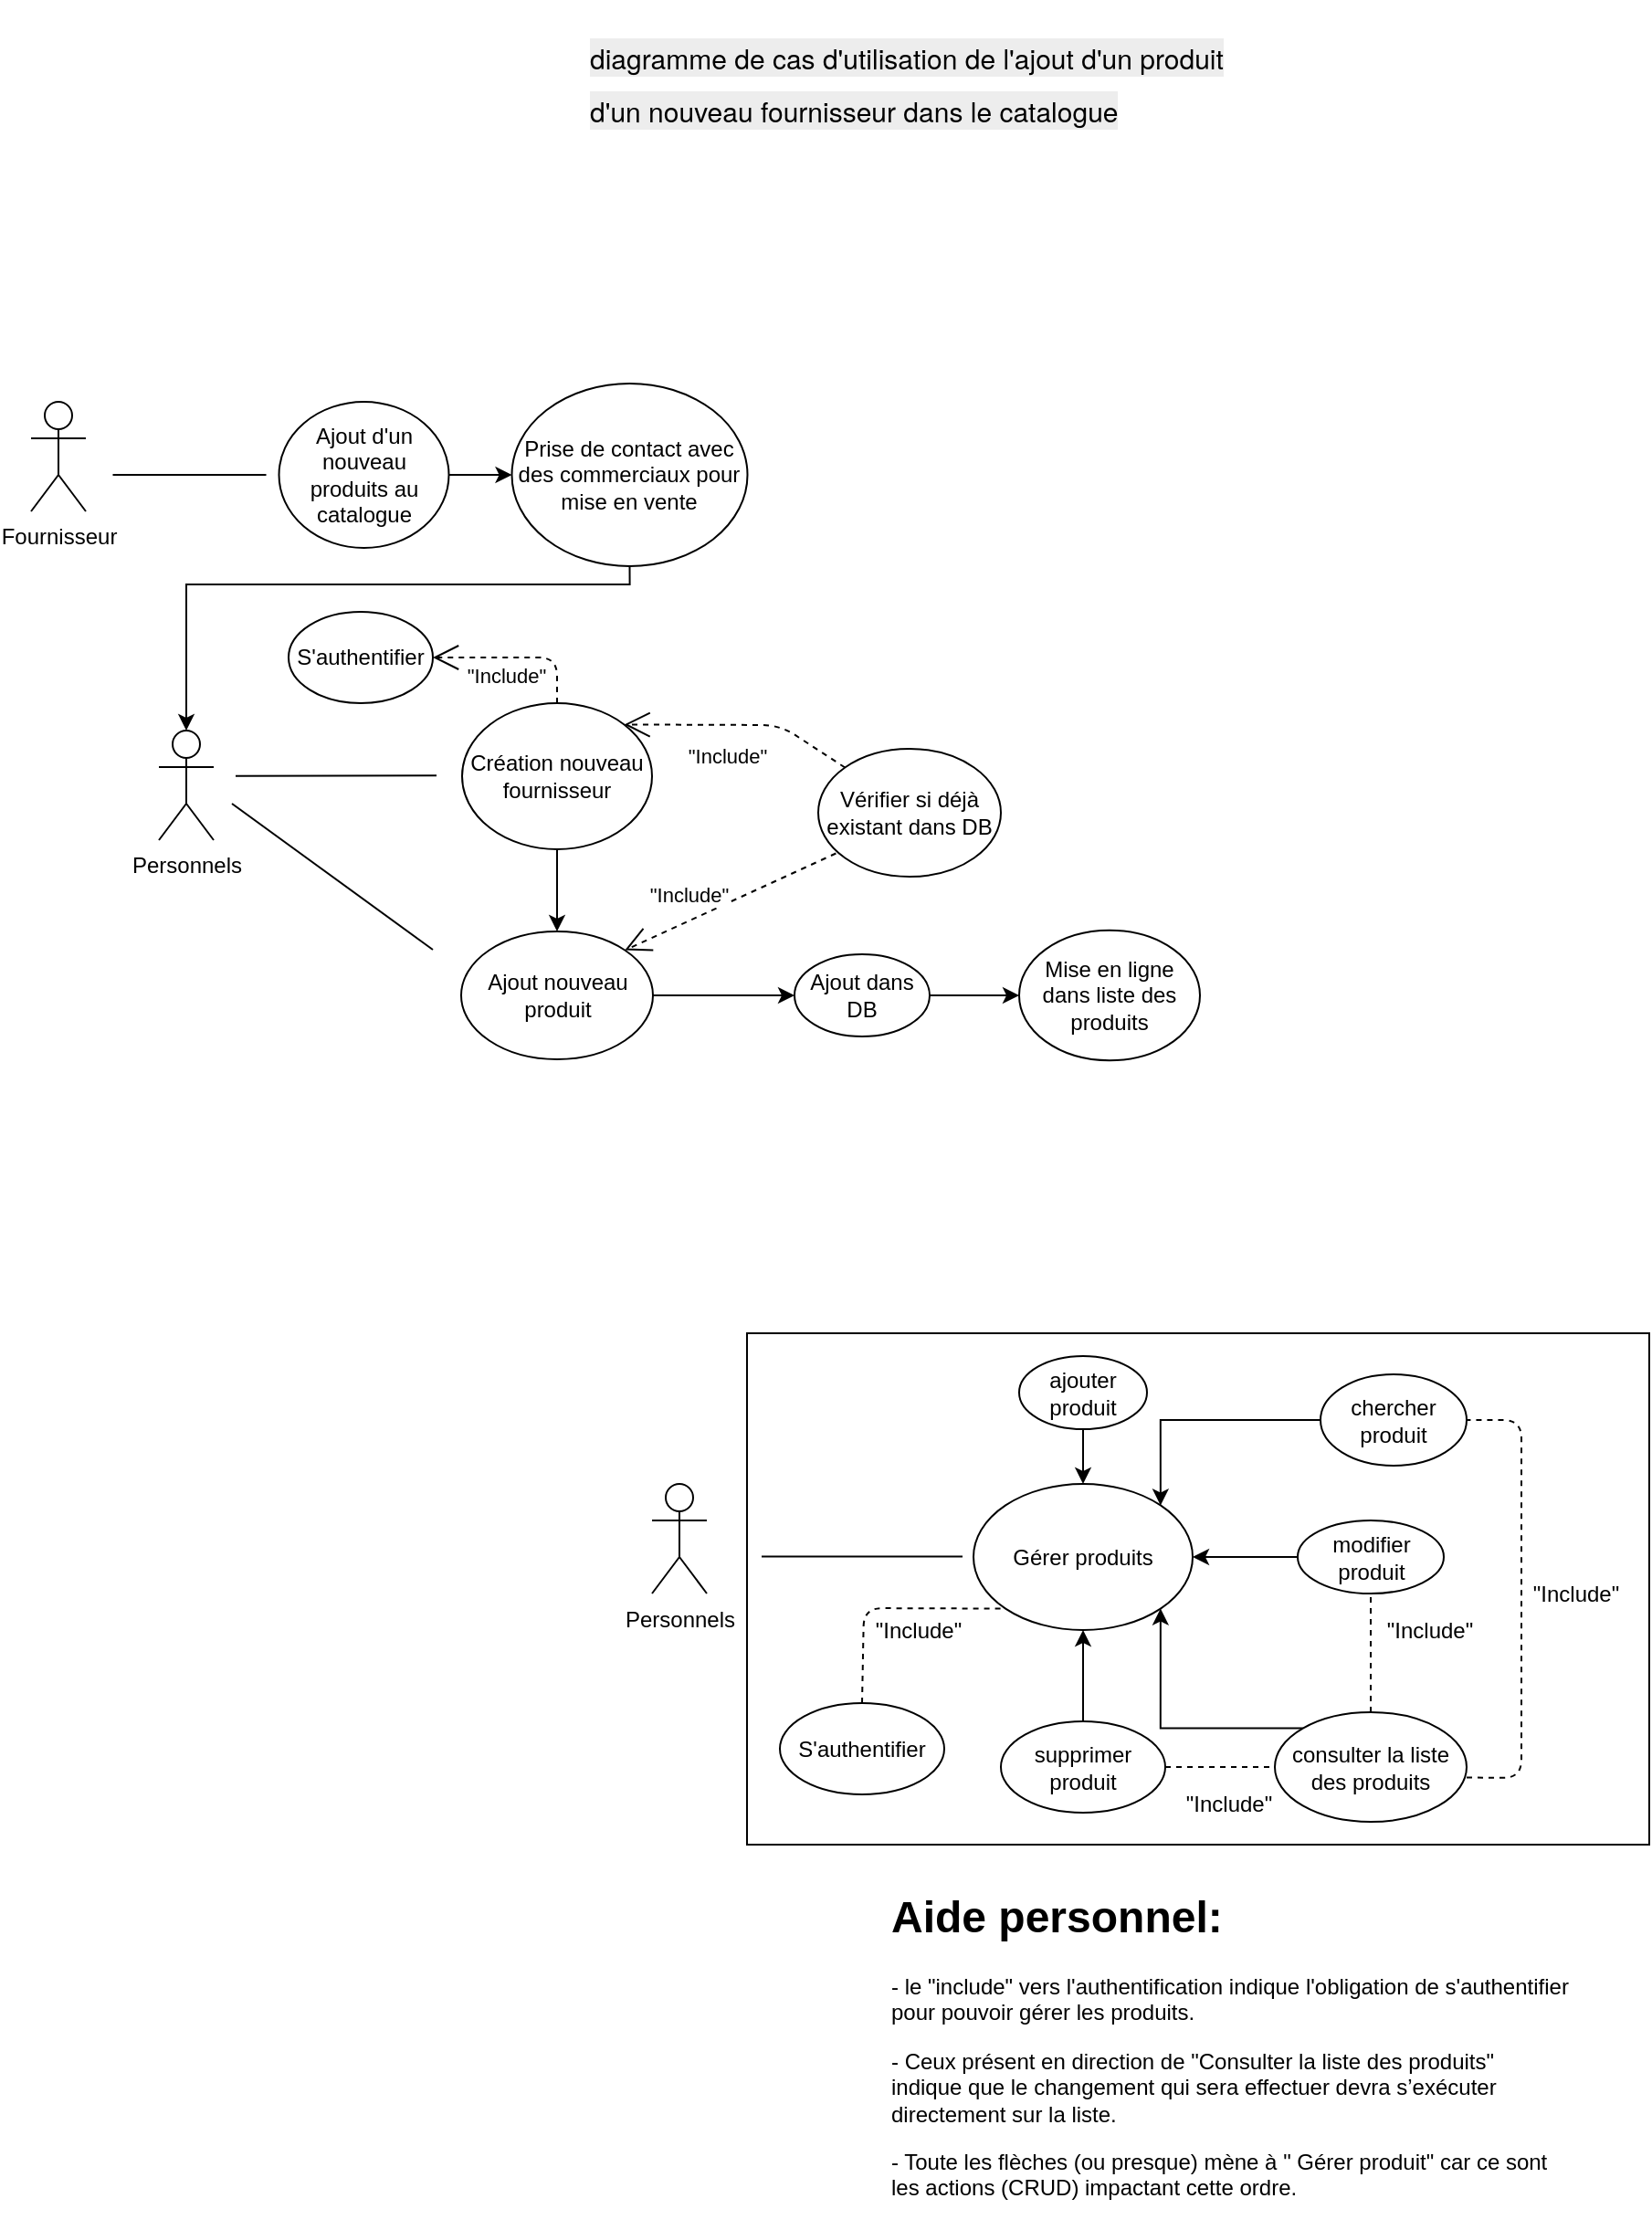 <mxfile version="12.9.8" type="device"><diagram id="XnaldSU0xr0UdH29Sw-9" name="Page-1"><mxGraphModel dx="1640" dy="1604" grid="1" gridSize="10" guides="1" tooltips="1" connect="1" arrows="1" fold="1" page="1" pageScale="1" pageWidth="827" pageHeight="1169" math="0" shadow="0"><root><mxCell id="0"/><mxCell id="1" parent="0"/><mxCell id="Xc7X85sQvAay2hbEUfKo-37" value="Personnels" style="shape=umlActor;verticalLabelPosition=bottom;labelBackgroundColor=#ffffff;verticalAlign=top;html=1;outlineConnect=0;" parent="1" vertex="1"><mxGeometry x="20" y="552.5" width="30" height="60" as="geometry"/></mxCell><mxCell id="bXSsqLZKXft0pAJE5yca-9" value="Gérer produits" style="ellipse;whiteSpace=wrap;html=1;" vertex="1" parent="1"><mxGeometry x="196" y="552.5" width="120" height="80" as="geometry"/></mxCell><mxCell id="bXSsqLZKXft0pAJE5yca-13" style="edgeStyle=orthogonalEdgeStyle;rounded=0;orthogonalLoop=1;jettySize=auto;html=1;" edge="1" parent="1" source="bXSsqLZKXft0pAJE5yca-10" target="bXSsqLZKXft0pAJE5yca-9"><mxGeometry relative="1" as="geometry"/></mxCell><mxCell id="bXSsqLZKXft0pAJE5yca-10" value="ajouter produit" style="ellipse;whiteSpace=wrap;html=1;" vertex="1" parent="1"><mxGeometry x="221" y="482.5" width="70" height="40" as="geometry"/></mxCell><mxCell id="bXSsqLZKXft0pAJE5yca-16" style="edgeStyle=orthogonalEdgeStyle;rounded=0;orthogonalLoop=1;jettySize=auto;html=1;exitX=0;exitY=0.5;exitDx=0;exitDy=0;entryX=1;entryY=0;entryDx=0;entryDy=0;" edge="1" parent="1" source="bXSsqLZKXft0pAJE5yca-11" target="bXSsqLZKXft0pAJE5yca-9"><mxGeometry relative="1" as="geometry"/></mxCell><mxCell id="bXSsqLZKXft0pAJE5yca-11" value="chercher produit" style="ellipse;whiteSpace=wrap;html=1;" vertex="1" parent="1"><mxGeometry x="386" y="492.5" width="80" height="50" as="geometry"/></mxCell><mxCell id="bXSsqLZKXft0pAJE5yca-30" style="edgeStyle=orthogonalEdgeStyle;rounded=0;orthogonalLoop=1;jettySize=auto;html=1;entryX=1;entryY=0.5;entryDx=0;entryDy=0;" edge="1" parent="1" source="bXSsqLZKXft0pAJE5yca-12" target="bXSsqLZKXft0pAJE5yca-9"><mxGeometry relative="1" as="geometry"/></mxCell><mxCell id="bXSsqLZKXft0pAJE5yca-12" value="modifier produit" style="ellipse;whiteSpace=wrap;html=1;" vertex="1" parent="1"><mxGeometry x="373.5" y="572.5" width="80" height="40" as="geometry"/></mxCell><mxCell id="bXSsqLZKXft0pAJE5yca-31" style="edgeStyle=orthogonalEdgeStyle;rounded=0;orthogonalLoop=1;jettySize=auto;html=1;exitX=0;exitY=0;exitDx=0;exitDy=0;entryX=1;entryY=1;entryDx=0;entryDy=0;" edge="1" parent="1" source="bXSsqLZKXft0pAJE5yca-14" target="bXSsqLZKXft0pAJE5yca-9"><mxGeometry relative="1" as="geometry"/></mxCell><mxCell id="bXSsqLZKXft0pAJE5yca-14" value="consulter la liste des produits" style="ellipse;whiteSpace=wrap;html=1;" vertex="1" parent="1"><mxGeometry x="361" y="677.5" width="105" height="60" as="geometry"/></mxCell><mxCell id="bXSsqLZKXft0pAJE5yca-36" style="edgeStyle=orthogonalEdgeStyle;rounded=0;orthogonalLoop=1;jettySize=auto;html=1;" edge="1" parent="1" source="bXSsqLZKXft0pAJE5yca-15" target="bXSsqLZKXft0pAJE5yca-9"><mxGeometry relative="1" as="geometry"/></mxCell><mxCell id="bXSsqLZKXft0pAJE5yca-15" value="supprimer produit" style="ellipse;whiteSpace=wrap;html=1;" vertex="1" parent="1"><mxGeometry x="211" y="682.5" width="90" height="50" as="geometry"/></mxCell><mxCell id="bXSsqLZKXft0pAJE5yca-21" value="" style="endArrow=none;dashed=1;html=1;entryX=1;entryY=0.5;entryDx=0;entryDy=0;exitX=1;exitY=0.596;exitDx=0;exitDy=0;exitPerimeter=0;" edge="1" parent="1" source="bXSsqLZKXft0pAJE5yca-14" target="bXSsqLZKXft0pAJE5yca-11"><mxGeometry width="50" height="50" relative="1" as="geometry"><mxPoint x="336" y="712.5" as="sourcePoint"/><mxPoint x="386" y="662.5" as="targetPoint"/><Array as="points"><mxPoint x="496" y="713.5"/><mxPoint x="496" y="517.5"/></Array></mxGeometry></mxCell><mxCell id="bXSsqLZKXft0pAJE5yca-22" value="&quot;Include&quot;" style="text;html=1;strokeColor=none;fillColor=none;align=center;verticalAlign=middle;whiteSpace=wrap;rounded=0;" vertex="1" parent="1"><mxGeometry x="506" y="602.5" width="40" height="20" as="geometry"/></mxCell><mxCell id="bXSsqLZKXft0pAJE5yca-23" value="" style="endArrow=none;dashed=1;html=1;entryX=0;entryY=1;entryDx=0;entryDy=0;exitX=0.5;exitY=0;exitDx=0;exitDy=0;" edge="1" parent="1" source="bXSsqLZKXft0pAJE5yca-24" target="bXSsqLZKXft0pAJE5yca-9"><mxGeometry width="50" height="50" relative="1" as="geometry"><mxPoint x="226" y="822.5" as="sourcePoint"/><mxPoint x="276" y="772.5" as="targetPoint"/><Array as="points"><mxPoint x="136" y="620.5"/></Array></mxGeometry></mxCell><mxCell id="bXSsqLZKXft0pAJE5yca-24" value="S'authentifier" style="ellipse;whiteSpace=wrap;html=1;" vertex="1" parent="1"><mxGeometry x="90" y="672.5" width="90" height="50" as="geometry"/></mxCell><mxCell id="bXSsqLZKXft0pAJE5yca-25" value="" style="endArrow=none;dashed=1;html=1;entryX=0.5;entryY=1;entryDx=0;entryDy=0;" edge="1" parent="1" source="bXSsqLZKXft0pAJE5yca-14" target="bXSsqLZKXft0pAJE5yca-12"><mxGeometry width="50" height="50" relative="1" as="geometry"><mxPoint x="336" y="712.5" as="sourcePoint"/><mxPoint x="386" y="662.5" as="targetPoint"/></mxGeometry></mxCell><mxCell id="bXSsqLZKXft0pAJE5yca-26" value="&quot;Include&quot;" style="text;html=1;strokeColor=none;fillColor=none;align=center;verticalAlign=middle;whiteSpace=wrap;rounded=0;" vertex="1" parent="1"><mxGeometry x="316" y="717.5" width="40" height="20" as="geometry"/></mxCell><mxCell id="bXSsqLZKXft0pAJE5yca-27" value="&quot;Include&quot;" style="text;html=1;strokeColor=none;fillColor=none;align=center;verticalAlign=middle;whiteSpace=wrap;rounded=0;" vertex="1" parent="1"><mxGeometry x="426" y="622.5" width="40" height="20" as="geometry"/></mxCell><mxCell id="bXSsqLZKXft0pAJE5yca-28" value="" style="endArrow=none;dashed=1;html=1;entryX=0;entryY=0.5;entryDx=0;entryDy=0;exitX=1;exitY=0.5;exitDx=0;exitDy=0;" edge="1" parent="1" source="bXSsqLZKXft0pAJE5yca-15" target="bXSsqLZKXft0pAJE5yca-14"><mxGeometry width="50" height="50" relative="1" as="geometry"><mxPoint x="431" y="712.5" as="sourcePoint"/><mxPoint x="431" y="662.5" as="targetPoint"/><Array as="points"/></mxGeometry></mxCell><mxCell id="bXSsqLZKXft0pAJE5yca-29" value="&quot;Include&quot;" style="text;html=1;strokeColor=none;fillColor=none;align=center;verticalAlign=middle;whiteSpace=wrap;rounded=0;" vertex="1" parent="1"><mxGeometry x="146" y="622.5" width="40" height="20" as="geometry"/></mxCell><mxCell id="bXSsqLZKXft0pAJE5yca-34" value="&lt;h1&gt;Aide personnel:&lt;/h1&gt;&lt;p&gt;- le &quot;include&quot; vers l'authentification indique l'obligation de s'authentifier pour pouvoir gérer les produits.&lt;/p&gt;&lt;p&gt;- Ceux présent en direction de &quot;Consulter la liste des produits&quot; indique que le changement qui sera effectuer devra s’exécuter directement sur la liste.&lt;/p&gt;&lt;p&gt;- Toute les flèches (ou presque) mène à &quot; Gérer produit&quot; car ce sont les actions (CRUD) impactant cette ordre.&lt;/p&gt;" style="text;html=1;strokeColor=none;fillColor=none;spacing=5;spacingTop=-20;whiteSpace=wrap;overflow=hidden;rounded=0;" vertex="1" parent="1"><mxGeometry x="146" y="770" width="380" height="190" as="geometry"/></mxCell><mxCell id="bXSsqLZKXft0pAJE5yca-35" value="" style="endArrow=none;html=1;" edge="1" parent="1"><mxGeometry width="50" height="50" relative="1" as="geometry"><mxPoint x="80" y="592.3" as="sourcePoint"/><mxPoint x="190" y="592.3" as="targetPoint"/></mxGeometry></mxCell><mxCell id="bXSsqLZKXft0pAJE5yca-53" value="" style="rounded=0;whiteSpace=wrap;html=1;fillColor=none;" vertex="1" parent="1"><mxGeometry x="72" y="470" width="494" height="280" as="geometry"/></mxCell><mxCell id="bXSsqLZKXft0pAJE5yca-55" value="Personnels" style="shape=umlActor;verticalLabelPosition=bottom;labelBackgroundColor=#ffffff;verticalAlign=top;html=1;outlineConnect=0;" vertex="1" parent="1"><mxGeometry x="-250" y="140" width="30" height="60" as="geometry"/></mxCell><mxCell id="bXSsqLZKXft0pAJE5yca-124" style="edgeStyle=orthogonalEdgeStyle;rounded=0;orthogonalLoop=1;jettySize=auto;html=1;entryX=0.5;entryY=0;entryDx=0;entryDy=0;" edge="1" parent="1" source="bXSsqLZKXft0pAJE5yca-56" target="bXSsqLZKXft0pAJE5yca-89"><mxGeometry relative="1" as="geometry"/></mxCell><mxCell id="bXSsqLZKXft0pAJE5yca-56" value="Création nouveau fournisseur" style="ellipse;whiteSpace=wrap;html=1;" vertex="1" parent="1"><mxGeometry x="-84" y="125" width="104" height="80" as="geometry"/></mxCell><mxCell id="bXSsqLZKXft0pAJE5yca-70" value="S'authentifier" style="ellipse;whiteSpace=wrap;html=1;" vertex="1" parent="1"><mxGeometry x="-179" y="75" width="79" height="50" as="geometry"/></mxCell><mxCell id="bXSsqLZKXft0pAJE5yca-76" value="" style="endArrow=none;html=1;" edge="1" parent="1"><mxGeometry width="50" height="50" relative="1" as="geometry"><mxPoint x="-208" y="164.86" as="sourcePoint"/><mxPoint x="-98" y="164.66" as="targetPoint"/></mxGeometry></mxCell><mxCell id="bXSsqLZKXft0pAJE5yca-80" value="&lt;h1&gt;&lt;span style=&quot;font-family: &amp;#34;whitney&amp;#34; , &amp;#34;helvetica neue&amp;#34; , &amp;#34;helvetica&amp;#34; , &amp;#34;arial&amp;#34; , sans-serif ; font-size: 15px ; font-weight: 400 ; background-color: rgba(4 , 4 , 5 , 0.07)&quot;&gt;diagramme de cas d'utilisation de l'ajout d'un produit d'un nouveau fournisseur dans le catalogue&lt;/span&gt;&lt;br&gt;&lt;/h1&gt;" style="text;html=1;strokeColor=none;fillColor=none;spacing=5;spacingTop=-20;whiteSpace=wrap;overflow=hidden;rounded=0;" vertex="1" parent="1"><mxGeometry x="-19" y="-250" width="370" height="70" as="geometry"/></mxCell><mxCell id="bXSsqLZKXft0pAJE5yca-123" value="" style="edgeStyle=orthogonalEdgeStyle;rounded=0;orthogonalLoop=1;jettySize=auto;html=1;" edge="1" parent="1" source="bXSsqLZKXft0pAJE5yca-81" target="bXSsqLZKXft0pAJE5yca-122"><mxGeometry relative="1" as="geometry"/></mxCell><mxCell id="bXSsqLZKXft0pAJE5yca-81" value="Ajout dans DB" style="ellipse;whiteSpace=wrap;html=1;fillColor=none;" vertex="1" parent="1"><mxGeometry x="98" y="262.5" width="74" height="45" as="geometry"/></mxCell><mxCell id="bXSsqLZKXft0pAJE5yca-122" value="Mise en ligne dans liste des produits" style="ellipse;whiteSpace=wrap;html=1;fillColor=none;" vertex="1" parent="1"><mxGeometry x="221" y="249.38" width="99" height="71.25" as="geometry"/></mxCell><mxCell id="bXSsqLZKXft0pAJE5yca-86" value="Vérifier si déjà existant dans DB" style="ellipse;whiteSpace=wrap;html=1;fillColor=none;" vertex="1" parent="1"><mxGeometry x="111" y="150" width="100" height="70" as="geometry"/></mxCell><mxCell id="bXSsqLZKXft0pAJE5yca-104" style="edgeStyle=orthogonalEdgeStyle;rounded=0;orthogonalLoop=1;jettySize=auto;html=1;entryX=0;entryY=0.5;entryDx=0;entryDy=0;" edge="1" parent="1" source="bXSsqLZKXft0pAJE5yca-88" target="bXSsqLZKXft0pAJE5yca-103"><mxGeometry relative="1" as="geometry"/></mxCell><mxCell id="bXSsqLZKXft0pAJE5yca-88" value="Ajout d'un nouveau produits au catalogue" style="ellipse;whiteSpace=wrap;html=1;fillColor=none;" vertex="1" parent="1"><mxGeometry x="-184.25" y="-40" width="93" height="80" as="geometry"/></mxCell><mxCell id="bXSsqLZKXft0pAJE5yca-115" style="edgeStyle=orthogonalEdgeStyle;rounded=0;orthogonalLoop=1;jettySize=auto;html=1;entryX=0;entryY=0.5;entryDx=0;entryDy=0;" edge="1" parent="1" source="bXSsqLZKXft0pAJE5yca-89" target="bXSsqLZKXft0pAJE5yca-81"><mxGeometry relative="1" as="geometry"/></mxCell><mxCell id="bXSsqLZKXft0pAJE5yca-89" value="Ajout nouveau produit" style="ellipse;whiteSpace=wrap;html=1;fillColor=none;" vertex="1" parent="1"><mxGeometry x="-84.5" y="250" width="105" height="70" as="geometry"/></mxCell><mxCell id="bXSsqLZKXft0pAJE5yca-95" value="Fournisseur" style="shape=umlActor;verticalLabelPosition=bottom;labelBackgroundColor=#ffffff;verticalAlign=top;html=1;outlineConnect=0;" vertex="1" parent="1"><mxGeometry x="-320" y="-40" width="30" height="60" as="geometry"/></mxCell><mxCell id="bXSsqLZKXft0pAJE5yca-98" value="" style="endArrow=none;html=1;" edge="1" parent="1"><mxGeometry width="50" height="50" relative="1" as="geometry"><mxPoint x="-191.25" as="sourcePoint"/><mxPoint x="-275.25" as="targetPoint"/></mxGeometry></mxCell><mxCell id="bXSsqLZKXft0pAJE5yca-120" style="edgeStyle=orthogonalEdgeStyle;rounded=0;orthogonalLoop=1;jettySize=auto;html=1;" edge="1" parent="1" source="bXSsqLZKXft0pAJE5yca-103" target="bXSsqLZKXft0pAJE5yca-55"><mxGeometry relative="1" as="geometry"><Array as="points"><mxPoint x="8" y="60"/><mxPoint x="-235" y="60"/></Array></mxGeometry></mxCell><mxCell id="bXSsqLZKXft0pAJE5yca-103" value="Prise de contact avec des commerciaux pour mise en vente" style="ellipse;whiteSpace=wrap;html=1;fillColor=none;" vertex="1" parent="1"><mxGeometry x="-56.75" y="-50" width="129" height="100" as="geometry"/></mxCell><mxCell id="bXSsqLZKXft0pAJE5yca-105" value="&quot;Include&quot;" style="endArrow=open;endSize=12;dashed=1;html=1;exitX=0.5;exitY=0;exitDx=0;exitDy=0;entryX=1;entryY=0.5;entryDx=0;entryDy=0;" edge="1" parent="1" source="bXSsqLZKXft0pAJE5yca-56" target="bXSsqLZKXft0pAJE5yca-70"><mxGeometry x="0.14" y="10" width="160" relative="1" as="geometry"><mxPoint x="-82.5" y="230" as="sourcePoint"/><mxPoint x="-100" y="115" as="targetPoint"/><Array as="points"><mxPoint x="-32" y="100"/></Array><mxPoint as="offset"/></mxGeometry></mxCell><mxCell id="bXSsqLZKXft0pAJE5yca-117" value="" style="endArrow=none;html=1;" edge="1" parent="1"><mxGeometry width="50" height="50" relative="1" as="geometry"><mxPoint x="-210" y="180" as="sourcePoint"/><mxPoint x="-100" y="260" as="targetPoint"/></mxGeometry></mxCell><mxCell id="bXSsqLZKXft0pAJE5yca-118" value="&quot;Include&quot;" style="endArrow=open;endSize=12;dashed=1;html=1;exitX=0;exitY=0;exitDx=0;exitDy=0;entryX=1;entryY=0;entryDx=0;entryDy=0;" edge="1" parent="1" source="bXSsqLZKXft0pAJE5yca-86" target="bXSsqLZKXft0pAJE5yca-56"><mxGeometry x="0.127" y="17" width="160" relative="1" as="geometry"><mxPoint x="112.5" y="155" as="sourcePoint"/><mxPoint x="44.5" y="130" as="targetPoint"/><Array as="points"><mxPoint x="90" y="137"/></Array><mxPoint as="offset"/></mxGeometry></mxCell><mxCell id="bXSsqLZKXft0pAJE5yca-119" value="&quot;Include&quot;" style="endArrow=open;endSize=12;dashed=1;html=1;exitX=0.097;exitY=0.818;exitDx=0;exitDy=0;entryX=1;entryY=0;entryDx=0;entryDy=0;exitPerimeter=0;" edge="1" parent="1" source="bXSsqLZKXft0pAJE5yca-86" target="bXSsqLZKXft0pAJE5yca-89"><mxGeometry x="0.302" y="-13" width="160" relative="1" as="geometry"><mxPoint x="89" y="335" as="sourcePoint"/><mxPoint x="21.0" y="310" as="targetPoint"/><Array as="points"/><mxPoint as="offset"/></mxGeometry></mxCell></root></mxGraphModel></diagram></mxfile>